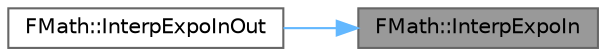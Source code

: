 digraph "FMath::InterpExpoIn"
{
 // INTERACTIVE_SVG=YES
 // LATEX_PDF_SIZE
  bgcolor="transparent";
  edge [fontname=Helvetica,fontsize=10,labelfontname=Helvetica,labelfontsize=10];
  node [fontname=Helvetica,fontsize=10,shape=box,height=0.2,width=0.4];
  rankdir="RL";
  Node1 [id="Node000001",label="FMath::InterpExpoIn",height=0.2,width=0.4,color="gray40", fillcolor="grey60", style="filled", fontcolor="black",tooltip="Interpolation between A and B, applying an exponential in function."];
  Node1 -> Node2 [id="edge1_Node000001_Node000002",dir="back",color="steelblue1",style="solid",tooltip=" "];
  Node2 [id="Node000002",label="FMath::InterpExpoInOut",height=0.2,width=0.4,color="grey40", fillcolor="white", style="filled",URL="$dc/d20/structFMath.html#ac599b8dd6dff8552dc0357f963569617",tooltip="Interpolation between A and B, applying an exponential in/out function."];
}
